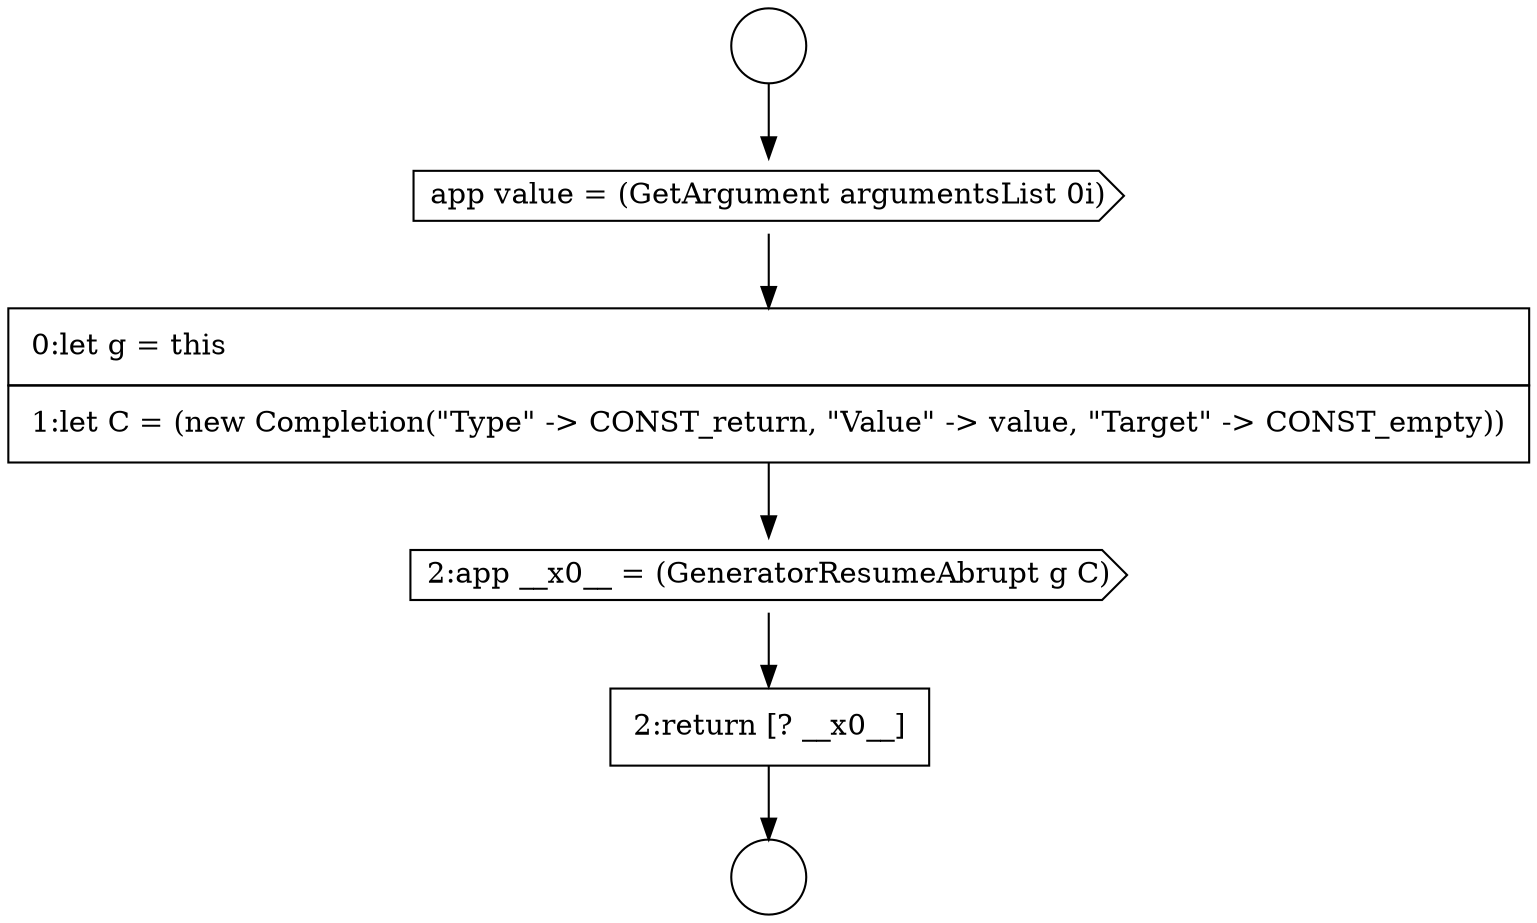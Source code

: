 digraph {
  node15408 [shape=none, margin=0, label=<<font color="black">
    <table border="0" cellborder="1" cellspacing="0" cellpadding="10">
      <tr><td align="left">0:let g = this</td></tr>
      <tr><td align="left">1:let C = (new Completion(&quot;Type&quot; -&gt; CONST_return, &quot;Value&quot; -&gt; value, &quot;Target&quot; -&gt; CONST_empty))</td></tr>
    </table>
  </font>> color="black" fillcolor="white" style=filled]
  node15409 [shape=cds, label=<<font color="black">2:app __x0__ = (GeneratorResumeAbrupt g C)</font>> color="black" fillcolor="white" style=filled]
  node15407 [shape=cds, label=<<font color="black">app value = (GetArgument argumentsList 0i)</font>> color="black" fillcolor="white" style=filled]
  node15410 [shape=none, margin=0, label=<<font color="black">
    <table border="0" cellborder="1" cellspacing="0" cellpadding="10">
      <tr><td align="left">2:return [? __x0__]</td></tr>
    </table>
  </font>> color="black" fillcolor="white" style=filled]
  node15406 [shape=circle label=" " color="black" fillcolor="white" style=filled]
  node15405 [shape=circle label=" " color="black" fillcolor="white" style=filled]
  node15410 -> node15406 [ color="black"]
  node15409 -> node15410 [ color="black"]
  node15408 -> node15409 [ color="black"]
  node15405 -> node15407 [ color="black"]
  node15407 -> node15408 [ color="black"]
}
